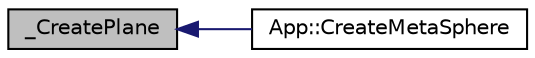 digraph "_CreatePlane"
{
  edge [fontname="Helvetica",fontsize="10",labelfontname="Helvetica",labelfontsize="10"];
  node [fontname="Helvetica",fontsize="10",shape=record];
  rankdir="LR";
  Node1 [label="_CreatePlane",height=0.2,width=0.4,color="black", fillcolor="grey75", style="filled" fontcolor="black"];
  Node1 -> Node2 [dir="back",color="midnightblue",fontsize="10",style="solid",fontname="Helvetica"];
  Node2 [label="App::CreateMetaSphere",height=0.2,width=0.4,color="black", fillcolor="white", style="filled",URL="$class_app.html#a5f27e24cafae7b6d03b10f0fa55b3b90"];
}
